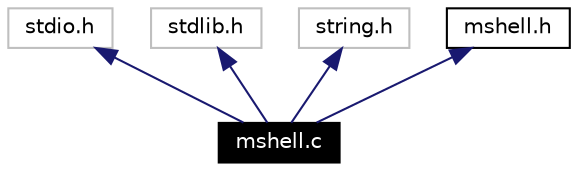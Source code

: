 digraph inheritance
{
  Node64 [shape="box",label="mshell.c",fontsize=10,height=0.2,width=0.4,fontname="Helvetica",color="black",style="filled" fontcolor="white"];
  Node65 -> Node64 [dir=back,color="midnightblue",fontsize=10,style="solid",fontname="Helvetica"];
  Node65 [shape="box",label="stdio.h",fontsize=10,height=0.2,width=0.4,fontname="Helvetica",color="grey75"];
  Node66 -> Node64 [dir=back,color="midnightblue",fontsize=10,style="solid",fontname="Helvetica"];
  Node66 [shape="box",label="stdlib.h",fontsize=10,height=0.2,width=0.4,fontname="Helvetica",color="grey75"];
  Node67 -> Node64 [dir=back,color="midnightblue",fontsize=10,style="solid",fontname="Helvetica"];
  Node67 [shape="box",label="string.h",fontsize=10,height=0.2,width=0.4,fontname="Helvetica",color="grey75"];
  Node68 -> Node64 [dir=back,color="midnightblue",fontsize=10,style="solid",fontname="Helvetica"];
  Node68 [shape="box",label="mshell.h",fontsize=10,height=0.2,width=0.4,fontname="Helvetica",color="black",URL="$mshell_8h.html"];
}
